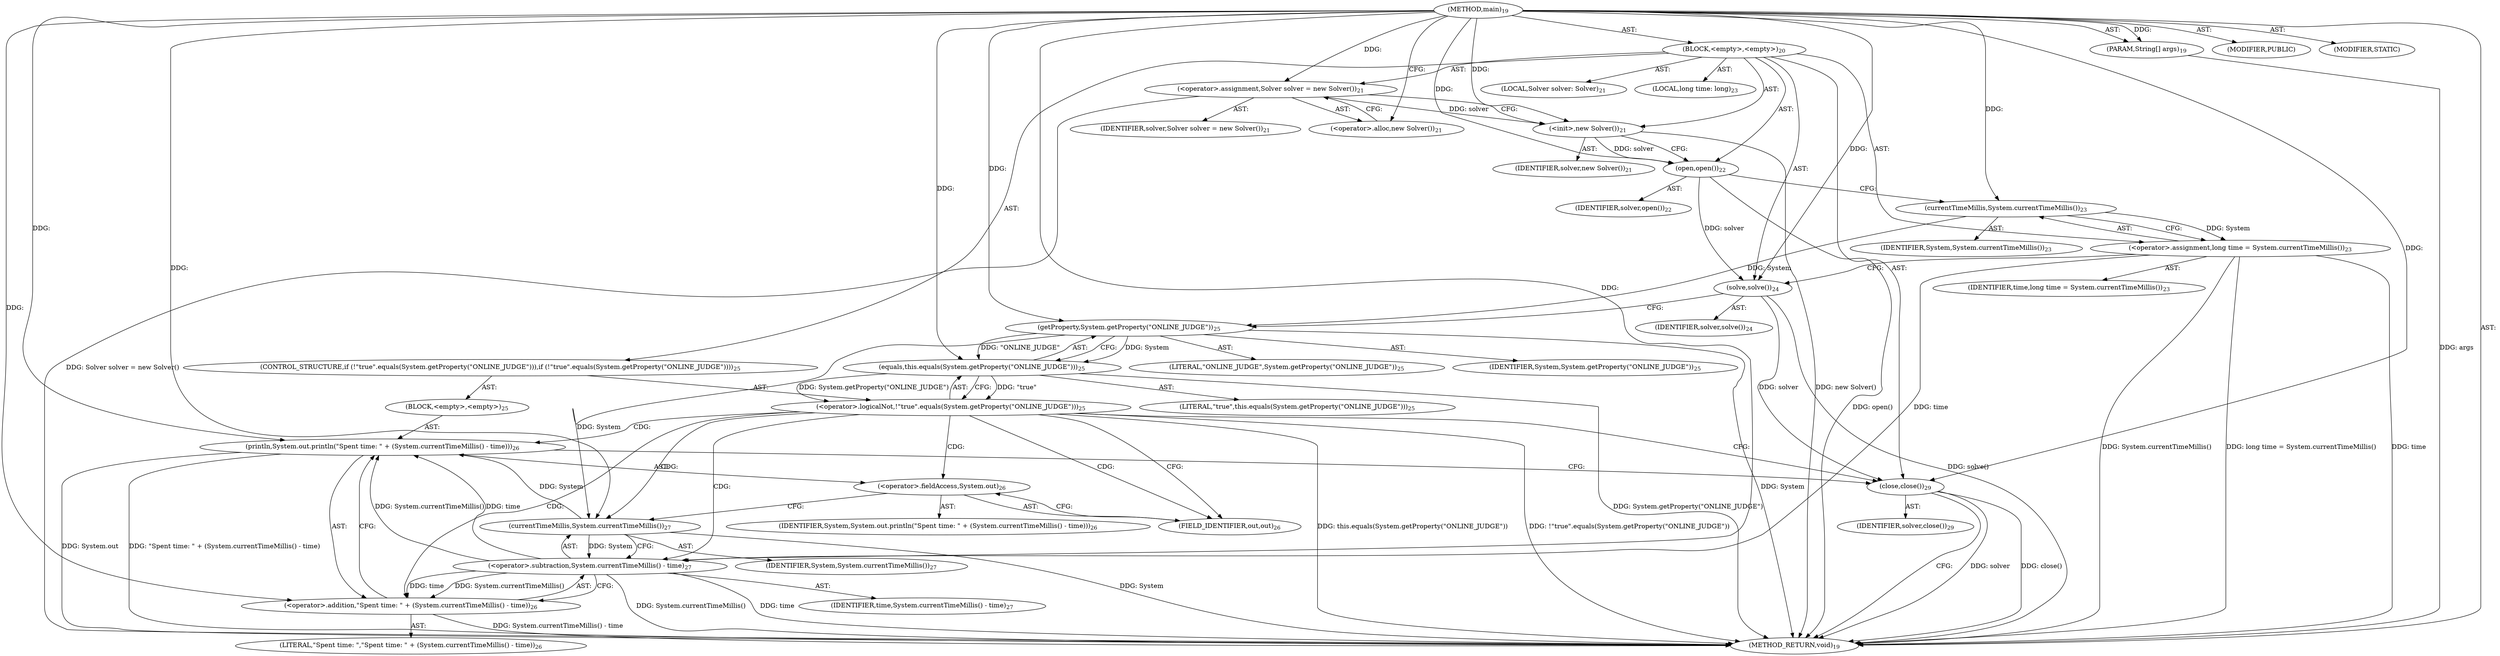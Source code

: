 digraph "main" {  
"22" [label = <(METHOD,main)<SUB>19</SUB>> ]
"23" [label = <(PARAM,String[] args)<SUB>19</SUB>> ]
"24" [label = <(BLOCK,&lt;empty&gt;,&lt;empty&gt;)<SUB>20</SUB>> ]
"4" [label = <(LOCAL,Solver solver: Solver)<SUB>21</SUB>> ]
"25" [label = <(&lt;operator&gt;.assignment,Solver solver = new Solver())<SUB>21</SUB>> ]
"26" [label = <(IDENTIFIER,solver,Solver solver = new Solver())<SUB>21</SUB>> ]
"27" [label = <(&lt;operator&gt;.alloc,new Solver())<SUB>21</SUB>> ]
"28" [label = <(&lt;init&gt;,new Solver())<SUB>21</SUB>> ]
"3" [label = <(IDENTIFIER,solver,new Solver())<SUB>21</SUB>> ]
"29" [label = <(open,open())<SUB>22</SUB>> ]
"30" [label = <(IDENTIFIER,solver,open())<SUB>22</SUB>> ]
"31" [label = <(LOCAL,long time: long)<SUB>23</SUB>> ]
"32" [label = <(&lt;operator&gt;.assignment,long time = System.currentTimeMillis())<SUB>23</SUB>> ]
"33" [label = <(IDENTIFIER,time,long time = System.currentTimeMillis())<SUB>23</SUB>> ]
"34" [label = <(currentTimeMillis,System.currentTimeMillis())<SUB>23</SUB>> ]
"35" [label = <(IDENTIFIER,System,System.currentTimeMillis())<SUB>23</SUB>> ]
"36" [label = <(solve,solve())<SUB>24</SUB>> ]
"37" [label = <(IDENTIFIER,solver,solve())<SUB>24</SUB>> ]
"38" [label = <(CONTROL_STRUCTURE,if (!&quot;true&quot;.equals(System.getProperty(&quot;ONLINE_JUDGE&quot;))),if (!&quot;true&quot;.equals(System.getProperty(&quot;ONLINE_JUDGE&quot;))))<SUB>25</SUB>> ]
"39" [label = <(&lt;operator&gt;.logicalNot,!&quot;true&quot;.equals(System.getProperty(&quot;ONLINE_JUDGE&quot;)))<SUB>25</SUB>> ]
"40" [label = <(equals,this.equals(System.getProperty(&quot;ONLINE_JUDGE&quot;)))<SUB>25</SUB>> ]
"41" [label = <(LITERAL,&quot;true&quot;,this.equals(System.getProperty(&quot;ONLINE_JUDGE&quot;)))<SUB>25</SUB>> ]
"42" [label = <(getProperty,System.getProperty(&quot;ONLINE_JUDGE&quot;))<SUB>25</SUB>> ]
"43" [label = <(IDENTIFIER,System,System.getProperty(&quot;ONLINE_JUDGE&quot;))<SUB>25</SUB>> ]
"44" [label = <(LITERAL,&quot;ONLINE_JUDGE&quot;,System.getProperty(&quot;ONLINE_JUDGE&quot;))<SUB>25</SUB>> ]
"45" [label = <(BLOCK,&lt;empty&gt;,&lt;empty&gt;)<SUB>25</SUB>> ]
"46" [label = <(println,System.out.println(&quot;Spent time: &quot; + (System.currentTimeMillis() - time)))<SUB>26</SUB>> ]
"47" [label = <(&lt;operator&gt;.fieldAccess,System.out)<SUB>26</SUB>> ]
"48" [label = <(IDENTIFIER,System,System.out.println(&quot;Spent time: &quot; + (System.currentTimeMillis() - time)))<SUB>26</SUB>> ]
"49" [label = <(FIELD_IDENTIFIER,out,out)<SUB>26</SUB>> ]
"50" [label = <(&lt;operator&gt;.addition,&quot;Spent time: &quot; + (System.currentTimeMillis() - time))<SUB>26</SUB>> ]
"51" [label = <(LITERAL,&quot;Spent time: &quot;,&quot;Spent time: &quot; + (System.currentTimeMillis() - time))<SUB>26</SUB>> ]
"52" [label = <(&lt;operator&gt;.subtraction,System.currentTimeMillis() - time)<SUB>27</SUB>> ]
"53" [label = <(currentTimeMillis,System.currentTimeMillis())<SUB>27</SUB>> ]
"54" [label = <(IDENTIFIER,System,System.currentTimeMillis())<SUB>27</SUB>> ]
"55" [label = <(IDENTIFIER,time,System.currentTimeMillis() - time)<SUB>27</SUB>> ]
"56" [label = <(close,close())<SUB>29</SUB>> ]
"57" [label = <(IDENTIFIER,solver,close())<SUB>29</SUB>> ]
"58" [label = <(MODIFIER,PUBLIC)> ]
"59" [label = <(MODIFIER,STATIC)> ]
"60" [label = <(METHOD_RETURN,void)<SUB>19</SUB>> ]
  "22" -> "23"  [ label = "AST: "] 
  "22" -> "24"  [ label = "AST: "] 
  "22" -> "58"  [ label = "AST: "] 
  "22" -> "59"  [ label = "AST: "] 
  "22" -> "60"  [ label = "AST: "] 
  "24" -> "4"  [ label = "AST: "] 
  "24" -> "25"  [ label = "AST: "] 
  "24" -> "28"  [ label = "AST: "] 
  "24" -> "29"  [ label = "AST: "] 
  "24" -> "31"  [ label = "AST: "] 
  "24" -> "32"  [ label = "AST: "] 
  "24" -> "36"  [ label = "AST: "] 
  "24" -> "38"  [ label = "AST: "] 
  "24" -> "56"  [ label = "AST: "] 
  "25" -> "26"  [ label = "AST: "] 
  "25" -> "27"  [ label = "AST: "] 
  "28" -> "3"  [ label = "AST: "] 
  "29" -> "30"  [ label = "AST: "] 
  "32" -> "33"  [ label = "AST: "] 
  "32" -> "34"  [ label = "AST: "] 
  "34" -> "35"  [ label = "AST: "] 
  "36" -> "37"  [ label = "AST: "] 
  "38" -> "39"  [ label = "AST: "] 
  "38" -> "45"  [ label = "AST: "] 
  "39" -> "40"  [ label = "AST: "] 
  "40" -> "41"  [ label = "AST: "] 
  "40" -> "42"  [ label = "AST: "] 
  "42" -> "43"  [ label = "AST: "] 
  "42" -> "44"  [ label = "AST: "] 
  "45" -> "46"  [ label = "AST: "] 
  "46" -> "47"  [ label = "AST: "] 
  "46" -> "50"  [ label = "AST: "] 
  "47" -> "48"  [ label = "AST: "] 
  "47" -> "49"  [ label = "AST: "] 
  "50" -> "51"  [ label = "AST: "] 
  "50" -> "52"  [ label = "AST: "] 
  "52" -> "53"  [ label = "AST: "] 
  "52" -> "55"  [ label = "AST: "] 
  "53" -> "54"  [ label = "AST: "] 
  "56" -> "57"  [ label = "AST: "] 
  "25" -> "28"  [ label = "CFG: "] 
  "28" -> "29"  [ label = "CFG: "] 
  "29" -> "34"  [ label = "CFG: "] 
  "32" -> "36"  [ label = "CFG: "] 
  "36" -> "42"  [ label = "CFG: "] 
  "56" -> "60"  [ label = "CFG: "] 
  "27" -> "25"  [ label = "CFG: "] 
  "34" -> "32"  [ label = "CFG: "] 
  "39" -> "49"  [ label = "CFG: "] 
  "39" -> "56"  [ label = "CFG: "] 
  "40" -> "39"  [ label = "CFG: "] 
  "46" -> "56"  [ label = "CFG: "] 
  "42" -> "40"  [ label = "CFG: "] 
  "47" -> "53"  [ label = "CFG: "] 
  "50" -> "46"  [ label = "CFG: "] 
  "49" -> "47"  [ label = "CFG: "] 
  "52" -> "50"  [ label = "CFG: "] 
  "53" -> "52"  [ label = "CFG: "] 
  "22" -> "27"  [ label = "CFG: "] 
  "23" -> "60"  [ label = "DDG: args"] 
  "25" -> "60"  [ label = "DDG: Solver solver = new Solver()"] 
  "28" -> "60"  [ label = "DDG: new Solver()"] 
  "29" -> "60"  [ label = "DDG: open()"] 
  "32" -> "60"  [ label = "DDG: time"] 
  "32" -> "60"  [ label = "DDG: System.currentTimeMillis()"] 
  "32" -> "60"  [ label = "DDG: long time = System.currentTimeMillis()"] 
  "36" -> "60"  [ label = "DDG: solve()"] 
  "42" -> "60"  [ label = "DDG: System"] 
  "40" -> "60"  [ label = "DDG: System.getProperty(&quot;ONLINE_JUDGE&quot;)"] 
  "39" -> "60"  [ label = "DDG: this.equals(System.getProperty(&quot;ONLINE_JUDGE&quot;))"] 
  "39" -> "60"  [ label = "DDG: !&quot;true&quot;.equals(System.getProperty(&quot;ONLINE_JUDGE&quot;))"] 
  "46" -> "60"  [ label = "DDG: System.out"] 
  "53" -> "60"  [ label = "DDG: System"] 
  "52" -> "60"  [ label = "DDG: System.currentTimeMillis()"] 
  "52" -> "60"  [ label = "DDG: time"] 
  "50" -> "60"  [ label = "DDG: System.currentTimeMillis() - time"] 
  "46" -> "60"  [ label = "DDG: &quot;Spent time: &quot; + (System.currentTimeMillis() - time)"] 
  "56" -> "60"  [ label = "DDG: solver"] 
  "56" -> "60"  [ label = "DDG: close()"] 
  "22" -> "23"  [ label = "DDG: "] 
  "22" -> "25"  [ label = "DDG: "] 
  "34" -> "32"  [ label = "DDG: System"] 
  "25" -> "28"  [ label = "DDG: solver"] 
  "22" -> "28"  [ label = "DDG: "] 
  "28" -> "29"  [ label = "DDG: solver"] 
  "22" -> "29"  [ label = "DDG: "] 
  "29" -> "36"  [ label = "DDG: solver"] 
  "22" -> "36"  [ label = "DDG: "] 
  "36" -> "56"  [ label = "DDG: solver"] 
  "22" -> "56"  [ label = "DDG: "] 
  "22" -> "34"  [ label = "DDG: "] 
  "40" -> "39"  [ label = "DDG: &quot;true&quot;"] 
  "40" -> "39"  [ label = "DDG: System.getProperty(&quot;ONLINE_JUDGE&quot;)"] 
  "22" -> "40"  [ label = "DDG: "] 
  "42" -> "40"  [ label = "DDG: System"] 
  "42" -> "40"  [ label = "DDG: &quot;ONLINE_JUDGE&quot;"] 
  "53" -> "46"  [ label = "DDG: System"] 
  "22" -> "46"  [ label = "DDG: "] 
  "52" -> "46"  [ label = "DDG: System.currentTimeMillis()"] 
  "52" -> "46"  [ label = "DDG: time"] 
  "34" -> "42"  [ label = "DDG: System"] 
  "22" -> "42"  [ label = "DDG: "] 
  "22" -> "50"  [ label = "DDG: "] 
  "52" -> "50"  [ label = "DDG: System.currentTimeMillis()"] 
  "52" -> "50"  [ label = "DDG: time"] 
  "53" -> "52"  [ label = "DDG: System"] 
  "32" -> "52"  [ label = "DDG: time"] 
  "22" -> "52"  [ label = "DDG: "] 
  "42" -> "53"  [ label = "DDG: System"] 
  "22" -> "53"  [ label = "DDG: "] 
  "39" -> "47"  [ label = "CDG: "] 
  "39" -> "49"  [ label = "CDG: "] 
  "39" -> "50"  [ label = "CDG: "] 
  "39" -> "52"  [ label = "CDG: "] 
  "39" -> "46"  [ label = "CDG: "] 
  "39" -> "53"  [ label = "CDG: "] 
}
